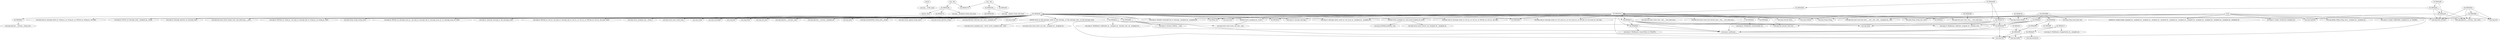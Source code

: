 digraph code {
  "0x0804b24c" [label="entry0"];
  "0x0804b24c" -> "0x0804a6a0";
  "0x0804a6a0" [label="sym.imp.__uClibc_main"];
  "0x0804e618" [label="sym._fini"];
  "0x0804e618" -> "0x0804b270";
  "0x0804b270" [label="fcn.0804b270"];
  "0x0804e618" -> "0x0804b2d8";
  "0x0804b2d8" [label="fcn.0804b2d8"];
  "0x0804b2d8" [label="fcn.0804b2d8"];
  "0x0804b2d8" -> "0x0804f00c";
  "0x0804f00c" [label="section..dtors"];
  "0x0804b2d8" -> "0x0804b274";
  "0x0804b274" [label="fcn.0804b274"];
  "0x0804b2d8" -> "0x0804a9d0";
  "0x0804a9d0" [label="sym.imp.__deregister_frame_info_bases"];
  "0x0804a5dc" [label="sym._init"];
  "0x0804a5dc" -> "0x0804b270";
  "0x0804b270" [label="fcn.0804b270"];
  "0x0804a5dc" -> "0x0804b340";
  "0x0804b340" [label="fcn.0804b340"];
  "0x0804a5dc" -> "0x0804e5f4";
  "0x0804e5f4" [label="fcn.0804e5f4"];
  "0x0804b340" [label="fcn.0804b340"];
  "0x0804b340" -> "0x0804b34b";
  "0x0804b34b" [label="unk.0x804b34b"];
  "0x0804b340" -> "0x0804a7c0";
  "0x0804a7c0" [label="sym.imp.__register_frame_info_bases"];
  "0x0804c8e0" [label="method.vector_nv::flat_message_.insert_nv::flat_message__nv::flat_message_const__nv::flat_message_const_"];
  "0x0804c8e0" -> "0x0804a870";
  "0x0804a870" [label="sym.imp.vector_base::insert_raw_char__unsigned_int__unsigned_int_"];
  "0x0804c8e0" -> "0x0804adb0";
  "0x0804adb0" [label="sym.imp.vector_unsigned_char_::vector_vector_unsigned_char__const_"];
  "0x0804c93c" [label="method.vector_unsigned_int_.push_back_unsigned_int_const_"];
  "0x0804c93c" -> "0x0804ae20";
  "0x0804ae20" [label="sym.imp.sizeOfAllocatedMem_void_"];
  "0x0804c93c" -> "0x0804acc0";
  "0x0804acc0" [label="sym.imp.vector_base::reserve_raw_unsigned_int__unsigned_int_"];
  "0x0804c8bc" [label="method.vector_unsigned_int_.vector__"];
  "0x0804c8bc" -> "0x0804abb0";
  "0x0804abb0" [label="sym.imp.vector_base::erase_raw_char__char_"];
  "0x0804b0ec" [label="main"];
  "0x0804b0ec" -> "0x0804a750";
  "0x0804a750" [label="sym.imp.malloc"];
  "0x0804b0ec" -> "0x0804a740";
  "0x0804a740" [label="method.nv::Looper.Looper_unsigned_int__unsigned_int__unsigned_int__unsigned_int__unsigned_int__unsigned_int__unsigned_int__unsigned_int__unsigned_int__unsigned_int__unsigned_int__unsigned_int__unsigned_int_"];
  "0x0804b0ec" -> "0x0804a7b0";
  "0x0804a7b0" [label="sym.imp.nv::Looper::setupLeave_unsigned_int_"];
  "0x0804b0ec" -> "0x0804aa80";
  "0x0804aa80" [label="sym.imp.string::string_char_const_"];
  "0x0804b0ec" -> "0x0804a8c0";
  "0x0804a8c0" [label="sym.imp.AMap::AMap_string_const__unsigned_int__unsigned_int_"];
  "0x0804b0ec" -> "0x0804a970";
  "0x0804a970" [label="sym.imp.string::freeptr__"];
  "0x0804b0ec" -> "0x0804ab80";
  "0x0804ab80" [label="sym.imp.tree_base::tree_base_bool____void__void__void___unsigned_int__void_"];
  "0x0804b0ec" -> "0x0804aad0";
  "0x0804aad0" [label="sym.imp.nv::Looper::addHandler_unsigned_int__nv::Handler_"];
  "0x0804ae50" [label="fcn.0804ae50"];
  "0x0804ae50" -> "0x0804a9f0";
  "0x0804a9f0" [label="sym.imp.tcgetattr"];
  "0x0804ae50" -> "0x0804ab10";
  "0x0804ab10" [label="sym.imp.operator___ostream__char_const_"];
  "0x0804ae50" -> "0x0804add0";
  "0x0804add0" [label="sym.imp.endl_ostream_"];
  "0x0804ae9a" [label="fcn.0804ae9a"];
  "0x0804ae9a" -> "0x0804ae50";
  "0x0804ae50" [label="fcn.0804ae50"];
  "0x0804ae9a" -> "0x0804a6c0";
  "0x0804a6c0" [label="sym.imp.tcsetattr"];
  "0x0804ae9a" -> "0x0804ab10";
  "0x0804ab10" [label="sym.imp.operator___ostream__char_const_"];
  "0x0804ae9a" -> "0x0804add0";
  "0x0804add0" [label="sym.imp.endl_ostream_"];
  "0x0804afd6" [label="fcn.0804afd6"];
  "0x0804afd6" -> "0x0804a630";
  "0x0804a630" [label="sym.imp.ioctl"];
  "0x0804afd6" -> "0x0804ab10";
  "0x0804ab10" [label="sym.imp.operator___ostream__char_const_"];
  "0x0804afd6" -> "0x0804add0";
  "0x0804add0" [label="sym.imp.endl_ostream_"];
  "0x0804bc04" [label="fcn.0804bc04"];
  "0x0804bc04" -> "0x0804a970";
  "0x0804a970" [label="sym.imp.string::freeptr__"];
  "0x0804bc88" [label="fcn.0804bc88"];
  "0x0804bc88" -> "0x0804abe0";
  "0x0804abe0" [label="sym.imp.tree_base::clear_void____tree_node_base__"];
  "0x0804bcd6" [label="fcn.0804bcd6"];
  "0x0804bcd6" -> "0x0804ad50";
  "0x0804ad50" [label="sym.imp.free"];
  "0x0804bbe6" [label="fcn.0804bbe6"];
  "0x0804bbe6" -> "0x0804adc0";
  "0x0804adc0" [label="sym.imp.nv::getRunner__"];
  "0x0804bbe6" -> "0x0804ac70";
  "0x0804ac70" [label="sym.imp.nv::ThinRunner::removeTimer_nv::TimerPtr_"];
  "0x0804bb90" [label="fcn.0804bb90"];
  "0x0804bb90" -> "0x0804a830";
  "0x0804a830" [label="sym.imp.nv::lstream::isMuted___const"];
  "0x0804bbb1" [label="fcn.0804bbb1"];
  "0x0804bbb1" -> "0x0804ad20";
  "0x0804ad20" [label="sym.imp.operator___ostream__string_view_"];
  "0x0804baca" [label="fcn.0804baca"];
  "0x0804baca" -> "0x0804a680";
  "0x0804a680" [label="sym.imp.abort"];
  "0x0804baca" -> "0x0804adc0";
  "0x0804adc0" [label="sym.imp.nv::getRunner__"];
  "0x0804baca" -> "0x0804a8b0";
  "0x0804a8b0" [label="sym.imp.nv::ThinRunner::addSocket_int__unsigned_int__function_void__int__unsigned_int___"];
  "0x0804baca" -> "0x0804ad50";
  "0x0804ad50" [label="sym.imp.free"];
  "0x0804bd7a" [label="fcn.0804bd7a"];
  "0x0804bd7a" -> "0x0804a680";
  "0x0804a680" [label="sym.imp.abort"];
  "0x0804bd7a" -> "0x0804adc0";
  "0x0804adc0" [label="sym.imp.nv::getRunner__"];
  "0x0804bd7a" -> "0x0804abf0";
  "0x0804abf0" [label="sym.imp.nv::ThinRunner::addTimer_unsigned_int__function_void_____"];
  "0x0804bd7a" -> "0x0804bcd6";
  "0x0804bcd6" [label="fcn.0804bcd6"];
  "0x0804bd7a" -> "0x0804aa20";
  "0x0804aa20" [label="sym.imp.tree_iterator_base::incr__"];
  "0x0804bd7a" -> "0x0804bbe6";
  "0x0804bbe6" [label="fcn.0804bbe6"];
  "0x0804be9c" [label="fcn.0804be9c"];
  "0x0804be9c" -> "0x0804be5e";
  "0x0804be5e" [label="fcn.0804be5e"];
  "0x0804be9c" -> "0x0804ae10";
  "0x0804ae10" [label="sym.imp.nv::message::message__"];
  "0x0804be9c" -> "0x0804a610";
  "0x0804a610" [label="sym.imp.nv::message::insert_vector_nv::u32_array_id__unsigned_int__unsigned_int_"];
  "0x0804be9c" -> "0x0804aa50";
  "0x0804aa50" [label="sym.imp.void_nv::message::insert_nv::u32_id__nv::u32_id__nv::IdTraits_nv::u32_id_::set_type_"];
  "0x0804be9c" -> "0x0804ab00";
  "0x0804ab00" [label="fcn.0804ab00"];
  "0x0804be9c" -> "0x0804c93c";
  "0x0804c93c" [label="method.vector_unsigned_int_.push_back_unsigned_int_const_"];
  "0x0804be9c" -> "0x0804ace0";
  "0x0804ace0" [label="sym.imp.void_nv::message::insert_nv::u32_array_id__nv::u32_array_id__nv::IdTraits_nv::u32_array_id_::set_type_"];
  "0x0804be9c" -> "0x0804aa80";
  "0x0804aa80" [label="sym.imp.string::string_char_const_"];
  "0x0804be9c" -> "0x0804ad00";
  "0x0804ad00" [label="sym.imp.void_nv::message::insert_nv::string_id__nv::string_id__nv::IdTraits_nv::string_id_::set_type_"];
  "0x0804be9c" -> "0x0804a970";
  "0x0804a970" [label="sym.imp.string::freeptr__"];
  "0x0804be9c" -> "0x0804a7a0";
  "0x0804a7a0" [label="sym.imp.nv::Handler::exchangeCmd_nv::message__unsigned_int__unsigned_int_"];
  "0x0804be9c" -> "0x0804acf0";
  "0x0804acf0" [label="sym.imp.nv::isError_nv::message_const__unsigned_int__string_"];
  "0x0804be9c" -> "0x0804a890";
  "0x0804a890" [label="sym.imp.nv::message::operator_nv::message_const_"];
  "0x0804be9c" -> "0x0804a7d0";
  "0x0804a7d0" [label="fcn.0804a7d0"];
  "0x0804be9c" -> "0x0804c8bc";
  "0x0804c8bc" [label="method.vector_unsigned_int_.vector__"];
  "0x0804be9c" -> "0x0804a750";
  "0x0804a750" [label="sym.imp.malloc"];
  "0x0804be9c" -> "0x0804aab0";
  "0x0804aab0" [label="sym.imp.string::string__"];
  "0x0804be9c" -> "0x0804ab80";
  "0x0804ab80" [label="sym.imp.tree_base::tree_base_bool____void__void__void___unsigned_int__void_"];
  "0x0804be9c" -> "0x0804a710";
  "0x0804a710" [label="sym.imp.tree_base::insert_unique_void__tree_node_base____void__"];
  "0x0804be9c" -> "0x0804a940";
  "0x0804a940" [label="sym.imp.nv::IdTraits_nv::string_id_::set_type_nv::message::get_nv::string_id__nv::string_id__const"];
  "0x0804be9c" -> "0x0804aa30";
  "0x0804aa30" [label="sym.imp.string::assign_string_const_"];
  "0x0804be9c" -> "0x0804a8f0";
  "0x0804a8f0" [label="sym.imp.nv::IdTraits_nv::message_array_id_::set_type_nv::message::get_nv::message_array_id__nv::message_array_id__const"];
  "0x0804be9c" -> "0x0804c8e0";
  "0x0804c8e0" [label="method.vector_nv::flat_message_.insert_nv::flat_message__nv::flat_message_const__nv::flat_message_const_"];
  "0x0804be9c" -> "0x0804a860";
  "0x0804a860" [label="sym.imp.nv::message::message_nv::flat_message_const_"];
  "0x0804be9c" -> "0x0804a850";
  "0x0804a850" [label="sym.imp.nv::IdTraits_nv::u32_id_::set_type_nv::message::get_nv::u32_id__nv::u32_id__nv::IdTraits_nv::u32_id_::set_type__const"];
  "0x0804be9c" -> "0x0804a720";
  "0x0804a720" [label="sym.imp.vector_unsigned_char_::vector__"];
  "0x0804be9c" -> "0x0804abb0";
  "0x0804abb0" [label="sym.imp.vector_base::erase_raw_char__char_"];
  "0x0804be9c" -> "0x0804ae30";
  "0x0804ae30" [label="sym.imp.vector_base::vector_base__"];
  "0x0804be9c" -> "0x0804aa60";
  "0x0804aa60" [label="sym.imp.socket"];
  "0x0804be9c" -> "0x0804ac30";
  "0x0804ac30" [label="sym.imp.setsockopt"];
  "0x0804be9c" -> "0x0804a8a0";
  "0x0804a8a0" [label="sym.imp.bind"];
  "0x0804be9c" -> "0x0804a620";
  "0x0804a620" [label="sym.imp.listen"];
  "0x0804be9c" -> "0x0804bb90";
  "0x0804bb90" [label="fcn.0804bb90"];
  "0x0804be9c" -> "0x0804ad80";
  "0x0804ad80" [label="sym.imp.inet_ntoa"];
  "0x0804be9c" -> "0x0804ab10";
  "0x0804ab10" [label="sym.imp.operator___ostream__char_const_"];
  "0x0804be9c" -> "0x0804ab70";
  "0x0804ab70" [label="sym.imp.operator___ostream__char_"];
  "0x0804be9c" -> "0x0804aba0";
  "0x0804aba0" [label="sym.imp.operator___ostream__unsigned_int_"];
  "0x0804be9c" -> "0x0804bbb1";
  "0x0804bbb1" [label="fcn.0804bbb1"];
  "0x0804be9c" -> "0x0804add0";
  "0x0804add0" [label="sym.imp.endl_ostream_"];
  "0x0804be9c" -> "0x0804a820";
  "0x0804a820" [label="sym.imp.open"];
  "0x0804be9c" -> "0x0804a9f0";
  "0x0804a9f0" [label="sym.imp.tcgetattr"];
  "0x0804be9c" -> "0x0804a6c0";
  "0x0804a6c0" [label="sym.imp.tcsetattr"];
  "0x0804be9c" -> "0x0804baca";
  "0x0804baca" [label="fcn.0804baca"];
  "0x0804be9c" -> "0x0804bd7a";
  "0x0804bd7a" [label="fcn.0804bd7a"];
  "0x0804be9c" -> "0x0804a700";
  "0x0804a700" [label="sym.imp.normalizePath_string_const__string_"];
  "0x0804be9c" -> "0x0804ac60";
  "0x0804ac60" [label="sym.imp.string::append_string_const_"];
  "0x0804be9c" -> "0x0804aa00";
  "0x0804aa00" [label="sym.imp.string::operator_string_"];
  "0x0804be9c" -> "0x0804abc0";
  "0x0804abc0" [label="sym.imp.ofstream::ofstream_char_const__unsigned_int_"];
  "0x0804be9c" -> "0x0804ad70";
  "0x0804ad70" [label="sym.imp.accept"];
  "0x0804be9c" -> "0x0804aa70";
  "0x0804aa70" [label="sym.imp.close"];
  "0x0804be9c" -> "0x0804be9c";
  "0x0804be9c" [label="fcn.0804be9c"];
  "0x0804cf2a" [label="fcn.0804cf2a"];
  "0x0804cf2a" -> "0x0804a750";
  "0x0804a750" [label="sym.imp.malloc"];
  "0x0804cf2a" -> "0x0804ad50";
  "0x0804ad50" [label="sym.imp.free"];
  "0x0804cf98" [label="fcn.0804cf98"];
  "0x0804cf98" -> "0x0804cf2a";
  "0x0804cf2a" [label="fcn.0804cf2a"];
  "0x0804d000" [label="fcn.0804d000"];
  "0x0804d000" -> "0x0804cff0";
  "0x0804cff0" [label="fcn.0804cff0"];
  "0x0804d000" -> "0x0804cf98";
  "0x0804cf98" [label="fcn.0804cf98"];
  "0x0804bd27" [label="fcn.0804bd27"];
  "0x0804bd27" -> "0x0804a680";
  "0x0804a680" [label="sym.imp.abort"];
  "0x0804bd27" -> "0x0804adc0";
  "0x0804adc0" [label="sym.imp.nv::getRunner__"];
  "0x0804bd27" -> "0x0804abf0";
  "0x0804abf0" [label="sym.imp.nv::ThinRunner::addTimer_unsigned_int__function_void_____"];
  "0x0804bd27" -> "0x0804bcd6";
  "0x0804bcd6" [label="fcn.0804bcd6"];
  "0x0804ba62" [label="fcn.0804ba62"];
  "0x0804ba62" -> "0x0804ad50";
  "0x0804ad50" [label="sym.imp.free"];
  "0x0804ba62" -> "0x0804a760";
  "0x0804a760" [label="sym.imp.memmove"];
  "0x0804bbcc" [label="fcn.0804bbcc"];
  "0x0804bbcc" -> "0x0804adc0";
  "0x0804adc0" [label="sym.imp.nv::getRunner__"];
  "0x0804bbcc" -> "0x0804aae0";
  "0x0804aae0" [label="sym.imp.nv::ThinRunner::removeSocket_int_"];
  "0x0804d2be" [label="fcn.0804d2be"];
  "0x0804d2be" -> "0x0804be5e";
  "0x0804be5e" [label="fcn.0804be5e"];
  "0x0804d2be" -> "0x0804bbcc";
  "0x0804bbcc" [label="fcn.0804bbcc"];
  "0x0804d2be" -> "0x0804aa70";
  "0x0804aa70" [label="sym.imp.close"];
  "0x0804d2be" -> "0x0804bb5c";
  "0x0804bb5c" [label="fcn.0804bb5c"];
  "0x0804d2be" -> "0x0804bb4a";
  "0x0804bb4a" [label="fcn.0804bb4a"];
  "0x0804d2be" -> "0x0804abe0";
  "0x0804abe0" [label="sym.imp.tree_base::clear_void____tree_node_base__"];
  "0x0804d2be" -> "0x0804ad90";
  "0x0804ad90" [label="sym.imp.ostream::flush__"];
  "0x0804d2be" -> "0x0804bbe6";
  "0x0804bbe6" [label="fcn.0804bbe6"];
  "0x0804d2be" -> "0x0804bd7a";
  "0x0804bd7a" [label="fcn.0804bd7a"];
  "0x0804d2be" -> "0x0804a790";
  "0x0804a790" [label="sym.imp.tree_base::erase_void__void____tree_node_base__"];
  "0x0804d2be" -> "0x0804a6e0";
  "0x0804a6e0" [label="sym.imp.tree_base::erase_tree_iterator_base__void____tree_node_base__"];
  "0x0804d2be" -> "0x0804aa20";
  "0x0804aa20" [label="sym.imp.tree_iterator_base::incr__"];
  "0x0804d2be" -> "0x0804a970";
  "0x0804a970" [label="sym.imp.string::freeptr__"];
  "0x0804d2be" -> "0x0804ad50";
  "0x0804ad50" [label="sym.imp.free"];
  "0x0804d2be" -> "0x0804ae10";
  "0x0804ae10" [label="sym.imp.nv::message::message__"];
  "0x0804d2be" -> "0x0804a610";
  "0x0804a610" [label="sym.imp.nv::message::insert_vector_nv::u32_array_id__unsigned_int__unsigned_int_"];
  "0x0804d2be" -> "0x0804aa50";
  "0x0804aa50" [label="sym.imp.void_nv::message::insert_nv::u32_id__nv::u32_id__nv::IdTraits_nv::u32_id_::set_type_"];
  "0x0804d2be" -> "0x0804ab00";
  "0x0804ab00" [label="fcn.0804ab00"];
  "0x0804d2be" -> "0x0804c93c";
  "0x0804c93c" [label="method.vector_unsigned_int_.push_back_unsigned_int_const_"];
  "0x0804d2be" -> "0x0804ace0";
  "0x0804ace0" [label="sym.imp.void_nv::message::insert_nv::u32_array_id__nv::u32_array_id__nv::IdTraits_nv::u32_array_id_::set_type_"];
  "0x0804d2be" -> "0x0804a7a0";
  "0x0804a7a0" [label="sym.imp.nv::Handler::exchangeCmd_nv::message__unsigned_int__unsigned_int_"];
  "0x0804d2be" -> "0x0804a7d0";
  "0x0804a7d0" [label="fcn.0804a7d0"];
  "0x0804d2be" -> "0x0804c8bc";
  "0x0804c8bc" [label="method.vector_unsigned_int_.vector__"];
  "0x0804d2be" -> "0x0804d2be";
  "0x0804d2be" [label="fcn.0804d2be"];
  "0x0804cfc2" [label="fcn.0804cfc2"];
  "0x0804cfc2" -> "0x0804cf2a";
  "0x0804cf2a" [label="fcn.0804cf2a"];
  "0x0804b030" [label="fcn.0804b030"];
  "0x0804b030" -> "0x0804a630";
  "0x0804a630" [label="sym.imp.ioctl"];
  "0x0804b030" -> "0x0804ab10";
  "0x0804ab10" [label="sym.imp.operator___ostream__char_const_"];
  "0x0804b030" -> "0x0804add0";
  "0x0804add0" [label="sym.imp.endl_ostream_"];
  "0x0804b030" -> "0x0804afd6";
  "0x0804afd6" [label="fcn.0804afd6"];
  "0x0804aef0" [label="fcn.0804aef0"];
  "0x0804aef0" -> "0x0804ae50";
  "0x0804ae50" [label="fcn.0804ae50"];
  "0x0804aef0" -> "0x0804ae9a";
  "0x0804ae9a" [label="fcn.0804ae9a"];
  "0x0804d098" [label="fcn.0804d098"];
  "0x0804d098" -> "0x0804a630";
  "0x0804a630" [label="sym.imp.ioctl"];
  "0x0804d098" -> "0x0804aab0";
  "0x0804aab0" [label="sym.imp.string::string__"];
  "0x0804d098" -> "0x0804ad40";
  "0x0804ad40" [label="sym.imp.string::push_back_char_"];
  "0x0804d098" -> "0x0804d000";
  "0x0804d000" [label="fcn.0804d000"];
  "0x0804d098" -> "0x0804a970";
  "0x0804a970" [label="sym.imp.string::freeptr__"];
  "0x0804d098" -> "0x0804bd27";
  "0x0804bd27" [label="fcn.0804bd27"];
  "0x0804d1c2" [label="fcn.0804d1c2"];
  "0x0804d1c2" -> "0x0804ba62";
  "0x0804ba62" [label="fcn.0804ba62"];
  "0x0804d1c2" -> "0x0804adc0";
  "0x0804adc0" [label="sym.imp.nv::getRunner__"];
  "0x0804d1c2" -> "0x0804ac00";
  "0x0804ac00" [label="sym.imp.nv::ThinRunner::changeSocket_int__unsigned_int_"];
  "0x0804e3b0" [label="fcn.0804e3b0"];
  "0x0804e3b0" -> "0x0804d2be";
  "0x0804d2be" [label="fcn.0804d2be"];
  "0x0804d170" [label="fcn.0804d170"];
  "0x0804d170" -> "0x0804a680";
  "0x0804a680" [label="sym.imp.abort"];
  "0x0804d170" -> "0x0804adc0";
  "0x0804adc0" [label="sym.imp.nv::getRunner__"];
  "0x0804d170" -> "0x0804abf0";
  "0x0804abf0" [label="sym.imp.nv::ThinRunner::addTimer_unsigned_int__function_void_____"];
  "0x0804d170" -> "0x0804bcd6";
  "0x0804bcd6" [label="fcn.0804bcd6"];
  "0x0804e4b6" [label="fcn.0804e4b6"];
  "0x0804e4b6" -> "0x0804e3b0";
  "0x0804e3b0" [label="fcn.0804e3b0"];
  "0x0804e4b6" -> "0x0804aa20";
  "0x0804aa20" [label="sym.imp.tree_iterator_base::incr__"];
  "0x0804e4b6" -> "0x0804d170";
  "0x0804d170" [label="fcn.0804d170"];
}